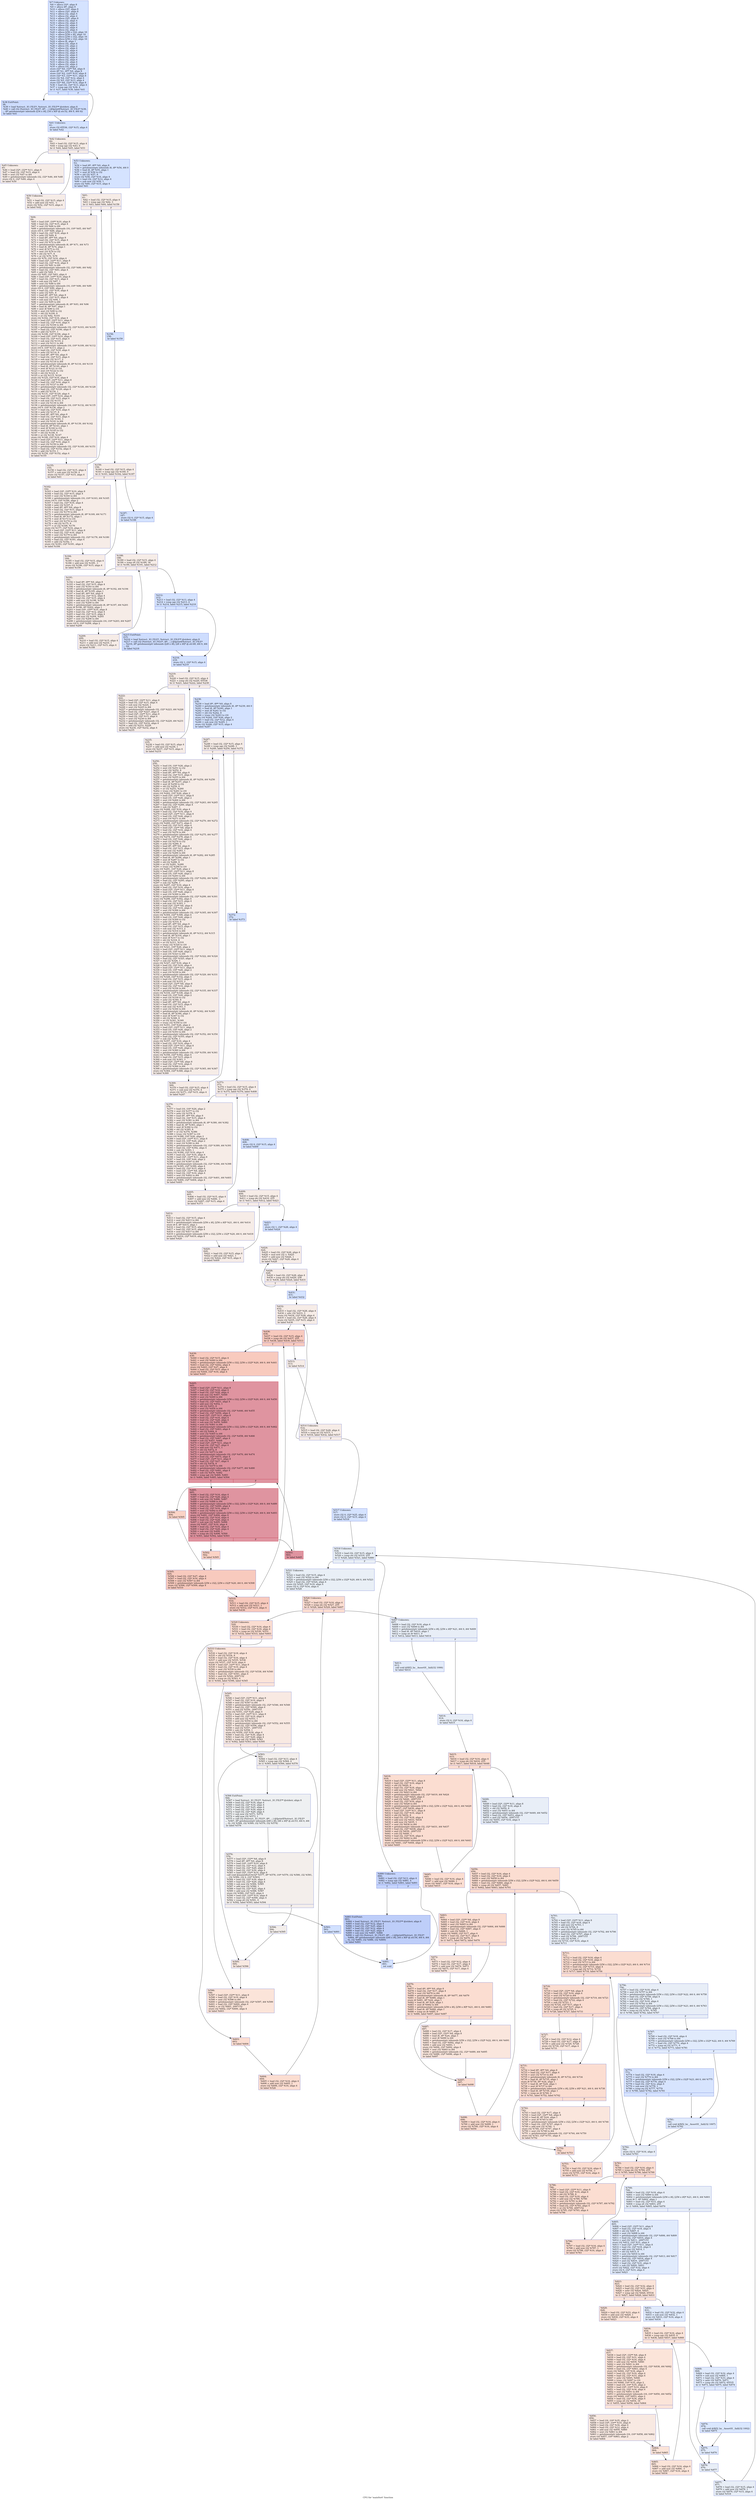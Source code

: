 digraph "CFG for 'mainSort' function" {
	label="CFG for 'mainSort' function";

	Node0x55721ce5aa20 [shape=record,color="#3d50c3ff", style=filled, fillcolor="#a1c0ff70",label="{%7 Unknown:\l  %8 = alloca i32*, align 8\l  %9 = alloca i8*, align 8\l  %10 = alloca i16*, align 8\l  %11 = alloca i32*, align 8\l  %12 = alloca i32, align 4\l  %13 = alloca i32, align 4\l  %14 = alloca i32*, align 8\l  %15 = alloca i32, align 4\l  %16 = alloca i32, align 4\l  %17 = alloca i32, align 4\l  %18 = alloca i32, align 4\l  %19 = alloca i32, align 4\l  %20 = alloca [256 x i32], align 16\l  %21 = alloca [256 x i8], align 16\l  %22 = alloca [256 x i32], align 16\l  %23 = alloca [256 x i32], align 16\l  %24 = alloca i8, align 1\l  %25 = alloca i32, align 4\l  %26 = alloca i16, align 2\l  %27 = alloca i32, align 4\l  %28 = alloca i32, align 4\l  %29 = alloca i32, align 4\l  %30 = alloca i32, align 4\l  %31 = alloca i32, align 4\l  %32 = alloca i32, align 4\l  %33 = alloca i32, align 4\l  %34 = alloca i32, align 4\l  %35 = alloca i16, align 2\l  store i32* %0, i32** %8, align 8\l  store i8* %1, i8** %9, align 8\l  store i16* %2, i16** %10, align 8\l  store i32* %3, i32** %11, align 8\l  store i32 %4, i32* %12, align 4\l  store i32 %5, i32* %13, align 4\l  store i32* %6, i32** %14, align 8\l  %36 = load i32, i32* %13, align 4\l  %37 = icmp sge i32 %36, 4\l  br i1 %37, label %38, label %41\l|{<s0>T|<s1>F}}"];
	Node0x55721ce5aa20:s0 -> Node0x55721ce5a860;
	Node0x55721ce5aa20:s1 -> Node0x55721ce5b7d0;
	Node0x55721ce5a860 [shape=record,color="#3d50c3ff", style=filled, fillcolor="#8fb1fe70",label="{%38 ExitPoint:\l38:                                               \l  %39 = load %struct._IO_FILE*, %struct._IO_FILE** @stderr, align 8\l  %40 = call i32 (%struct._IO_FILE*, i8*, ...) @fprintf(%struct._IO_FILE* %39,\l... i8* getelementptr inbounds ([34 x i8], [34 x i8]* @.str.52, i64 0, i64 0))\l  br label %41\l}"];
	Node0x55721ce5a860 -> Node0x55721ce5b7d0;
	Node0x55721ce5b7d0 [shape=record,color="#3d50c3ff", style=filled, fillcolor="#a1c0ff70",label="{%41 Unknown:\l41:                                               \l  store i32 65536, i32* %15, align 4\l  br label %42\l}"];
	Node0x55721ce5b7d0 -> Node0x55721ce65e40;
	Node0x55721ce65e40 [shape=record,color="#3d50c3ff", style=filled, fillcolor="#ead5c970",label="{%42 Unknown:\l42:                                               \l  %43 = load i32, i32* %15, align 4\l  %44 = icmp sge i32 %43, 0\l  br i1 %44, label %45, label %53\l|{<s0>T|<s1>F}}"];
	Node0x55721ce65e40:s0 -> Node0x55721ce66000;
	Node0x55721ce65e40:s1 -> Node0x55721ce66050;
	Node0x55721ce66000 [shape=record,color="#3d50c3ff", style=filled, fillcolor="#ead5c970",label="{%45 Unknown:\l45:                                               \l  %46 = load i32*, i32** %11, align 8\l  %47 = load i32, i32* %15, align 4\l  %48 = sext i32 %47 to i64\l  %49 = getelementptr inbounds i32, i32* %46, i64 %48\l  store i32 0, i32* %49, align 4\l  br label %50\l}"];
	Node0x55721ce66000 -> Node0x55721ce663d0;
	Node0x55721ce663d0 [shape=record,color="#3d50c3ff", style=filled, fillcolor="#ead5c970",label="{%50 Unknown:\l50:                                               \l  %51 = load i32, i32* %15, align 4\l  %52 = add nsw i32 %51, -1\l  store i32 %52, i32* %15, align 4\l  br label %42\l}"];
	Node0x55721ce663d0 -> Node0x55721ce65e40;
	Node0x55721ce66050 [shape=record,color="#3d50c3ff", style=filled, fillcolor="#a1c0ff70",label="{%53 Unknown:\l53:                                               \l  %54 = load i8*, i8** %9, align 8\l  %55 = getelementptr inbounds i8, i8* %54, i64 0\l  %56 = load i8, i8* %55, align 1\l  %57 = zext i8 %56 to i32\l  %58 = shl i32 %57, 8\l  store i32 %58, i32* %16, align 4\l  %59 = load i32, i32* %12, align 4\l  %60 = sub nsw i32 %59, 1\l  store i32 %60, i32* %15, align 4\l  br label %61\l}"];
	Node0x55721ce66050 -> Node0x55721ce66b30;
	Node0x55721ce66b30 [shape=record,color="#3d50c3ff", style=filled, fillcolor="#ead5c970",label="{%61:\l61:                                               \l  %62 = load i32, i32* %15, align 4\l  %63 = icmp sge i32 %62, 3\l  br i1 %63, label %64, label %158\l|{<s0>T|<s1>F}}"];
	Node0x55721ce66b30:s0 -> Node0x55721ce66cf0;
	Node0x55721ce66b30:s1 -> Node0x55721ce66d40;
	Node0x55721ce66cf0 [shape=record,color="#3d50c3ff", style=filled, fillcolor="#ead5c970",label="{%64:\l64:                                               \l  %65 = load i16*, i16** %10, align 8\l  %66 = load i32, i32* %15, align 4\l  %67 = sext i32 %66 to i64\l  %68 = getelementptr inbounds i16, i16* %65, i64 %67\l  store i16 0, i16* %68, align 2\l  %69 = load i32, i32* %16, align 4\l  %70 = ashr i32 %69, 8\l  %71 = load i8*, i8** %9, align 8\l  %72 = load i32, i32* %15, align 4\l  %73 = sext i32 %72 to i64\l  %74 = getelementptr inbounds i8, i8* %71, i64 %73\l  %75 = load i8, i8* %74, align 1\l  %76 = zext i8 %75 to i16\l  %77 = zext i16 %76 to i32\l  %78 = shl i32 %77, 8\l  %79 = or i32 %70, %78\l  store i32 %79, i32* %16, align 4\l  %80 = load i32*, i32** %11, align 8\l  %81 = load i32, i32* %16, align 4\l  %82 = sext i32 %81 to i64\l  %83 = getelementptr inbounds i32, i32* %80, i64 %82\l  %84 = load i32, i32* %83, align 4\l  %85 = add i32 %84, 1\l  store i32 %85, i32* %83, align 4\l  %86 = load i16*, i16** %10, align 8\l  %87 = load i32, i32* %15, align 4\l  %88 = sub nsw i32 %87, 1\l  %89 = sext i32 %88 to i64\l  %90 = getelementptr inbounds i16, i16* %86, i64 %89\l  store i16 0, i16* %90, align 2\l  %91 = load i32, i32* %16, align 4\l  %92 = ashr i32 %91, 8\l  %93 = load i8*, i8** %9, align 8\l  %94 = load i32, i32* %15, align 4\l  %95 = sub nsw i32 %94, 1\l  %96 = sext i32 %95 to i64\l  %97 = getelementptr inbounds i8, i8* %93, i64 %96\l  %98 = load i8, i8* %97, align 1\l  %99 = zext i8 %98 to i16\l  %100 = zext i16 %99 to i32\l  %101 = shl i32 %100, 8\l  %102 = or i32 %92, %101\l  store i32 %102, i32* %16, align 4\l  %103 = load i32*, i32** %11, align 8\l  %104 = load i32, i32* %16, align 4\l  %105 = sext i32 %104 to i64\l  %106 = getelementptr inbounds i32, i32* %103, i64 %105\l  %107 = load i32, i32* %106, align 4\l  %108 = add i32 %107, 1\l  store i32 %108, i32* %106, align 4\l  %109 = load i16*, i16** %10, align 8\l  %110 = load i32, i32* %15, align 4\l  %111 = sub nsw i32 %110, 2\l  %112 = sext i32 %111 to i64\l  %113 = getelementptr inbounds i16, i16* %109, i64 %112\l  store i16 0, i16* %113, align 2\l  %114 = load i32, i32* %16, align 4\l  %115 = ashr i32 %114, 8\l  %116 = load i8*, i8** %9, align 8\l  %117 = load i32, i32* %15, align 4\l  %118 = sub nsw i32 %117, 2\l  %119 = sext i32 %118 to i64\l  %120 = getelementptr inbounds i8, i8* %116, i64 %119\l  %121 = load i8, i8* %120, align 1\l  %122 = zext i8 %121 to i16\l  %123 = zext i16 %122 to i32\l  %124 = shl i32 %123, 8\l  %125 = or i32 %115, %124\l  store i32 %125, i32* %16, align 4\l  %126 = load i32*, i32** %11, align 8\l  %127 = load i32, i32* %16, align 4\l  %128 = sext i32 %127 to i64\l  %129 = getelementptr inbounds i32, i32* %126, i64 %128\l  %130 = load i32, i32* %129, align 4\l  %131 = add i32 %130, 1\l  store i32 %131, i32* %129, align 4\l  %132 = load i16*, i16** %10, align 8\l  %133 = load i32, i32* %15, align 4\l  %134 = sub nsw i32 %133, 3\l  %135 = sext i32 %134 to i64\l  %136 = getelementptr inbounds i16, i16* %132, i64 %135\l  store i16 0, i16* %136, align 2\l  %137 = load i32, i32* %16, align 4\l  %138 = ashr i32 %137, 8\l  %139 = load i8*, i8** %9, align 8\l  %140 = load i32, i32* %15, align 4\l  %141 = sub nsw i32 %140, 3\l  %142 = sext i32 %141 to i64\l  %143 = getelementptr inbounds i8, i8* %139, i64 %142\l  %144 = load i8, i8* %143, align 1\l  %145 = zext i8 %144 to i16\l  %146 = zext i16 %145 to i32\l  %147 = shl i32 %146, 8\l  %148 = or i32 %138, %147\l  store i32 %148, i32* %16, align 4\l  %149 = load i32*, i32** %11, align 8\l  %150 = load i32, i32* %16, align 4\l  %151 = sext i32 %150 to i64\l  %152 = getelementptr inbounds i32, i32* %149, i64 %151\l  %153 = load i32, i32* %152, align 4\l  %154 = add i32 %153, 1\l  store i32 %154, i32* %152, align 4\l  br label %155\l}"];
	Node0x55721ce66cf0 -> Node0x55721ce6a970;
	Node0x55721ce6a970 [shape=record,color="#3d50c3ff", style=filled, fillcolor="#ead5c970",label="{%155:\l155:                                              \l  %156 = load i32, i32* %15, align 4\l  %157 = sub nsw i32 %156, 4\l  store i32 %157, i32* %15, align 4\l  br label %61\l}"];
	Node0x55721ce6a970 -> Node0x55721ce66b30;
	Node0x55721ce66d40 [shape=record,color="#3d50c3ff", style=filled, fillcolor="#a1c0ff70",label="{%158:\l158:                                              \l  br label %159\l}"];
	Node0x55721ce66d40 -> Node0x55721ce6ac30;
	Node0x55721ce6ac30 [shape=record,color="#3d50c3ff", style=filled, fillcolor="#ead5c970",label="{%159:\l159:                                              \l  %160 = load i32, i32* %15, align 4\l  %161 = icmp sge i32 %160, 0\l  br i1 %161, label %162, label %187\l|{<s0>T|<s1>F}}"];
	Node0x55721ce6ac30:s0 -> Node0x55721ce6adf0;
	Node0x55721ce6ac30:s1 -> Node0x55721ce6ae40;
	Node0x55721ce6adf0 [shape=record,color="#3d50c3ff", style=filled, fillcolor="#ead5c970",label="{%162:\l162:                                              \l  %163 = load i16*, i16** %10, align 8\l  %164 = load i32, i32* %15, align 4\l  %165 = sext i32 %164 to i64\l  %166 = getelementptr inbounds i16, i16* %163, i64 %165\l  store i16 0, i16* %166, align 2\l  %167 = load i32, i32* %16, align 4\l  %168 = ashr i32 %167, 8\l  %169 = load i8*, i8** %9, align 8\l  %170 = load i32, i32* %15, align 4\l  %171 = sext i32 %170 to i64\l  %172 = getelementptr inbounds i8, i8* %169, i64 %171\l  %173 = load i8, i8* %172, align 1\l  %174 = zext i8 %173 to i16\l  %175 = zext i16 %174 to i32\l  %176 = shl i32 %175, 8\l  %177 = or i32 %168, %176\l  store i32 %177, i32* %16, align 4\l  %178 = load i32*, i32** %11, align 8\l  %179 = load i32, i32* %16, align 4\l  %180 = sext i32 %179 to i64\l  %181 = getelementptr inbounds i32, i32* %178, i64 %180\l  %182 = load i32, i32* %181, align 4\l  %183 = add i32 %182, 1\l  store i32 %183, i32* %181, align 4\l  br label %184\l}"];
	Node0x55721ce6adf0 -> Node0x55721ce6bb30;
	Node0x55721ce6bb30 [shape=record,color="#3d50c3ff", style=filled, fillcolor="#ead5c970",label="{%184:\l184:                                              \l  %185 = load i32, i32* %15, align 4\l  %186 = add nsw i32 %185, -1\l  store i32 %186, i32* %15, align 4\l  br label %159\l}"];
	Node0x55721ce6bb30 -> Node0x55721ce6ac30;
	Node0x55721ce6ae40 [shape=record,color="#3d50c3ff", style=filled, fillcolor="#a1c0ff70",label="{%187:\l187:                                              \l  store i32 0, i32* %15, align 4\l  br label %188\l}"];
	Node0x55721ce6ae40 -> Node0x55721ce6be80;
	Node0x55721ce6be80 [shape=record,color="#3d50c3ff", style=filled, fillcolor="#ead5c970",label="{%188:\l188:                                              \l  %189 = load i32, i32* %15, align 4\l  %190 = icmp slt i32 %189, 34\l  br i1 %190, label %191, label %212\l|{<s0>T|<s1>F}}"];
	Node0x55721ce6be80:s0 -> Node0x55721ce6c040;
	Node0x55721ce6be80:s1 -> Node0x55721ce6c090;
	Node0x55721ce6c040 [shape=record,color="#3d50c3ff", style=filled, fillcolor="#ead5c970",label="{%191:\l191:                                              \l  %192 = load i8*, i8** %9, align 8\l  %193 = load i32, i32* %15, align 4\l  %194 = sext i32 %193 to i64\l  %195 = getelementptr inbounds i8, i8* %192, i64 %194\l  %196 = load i8, i8* %195, align 1\l  %197 = load i8*, i8** %9, align 8\l  %198 = load i32, i32* %12, align 4\l  %199 = load i32, i32* %15, align 4\l  %200 = add nsw i32 %198, %199\l  %201 = sext i32 %200 to i64\l  %202 = getelementptr inbounds i8, i8* %197, i64 %201\l  store i8 %196, i8* %202, align 1\l  %203 = load i16*, i16** %10, align 8\l  %204 = load i32, i32* %12, align 4\l  %205 = load i32, i32* %15, align 4\l  %206 = add nsw i32 %204, %205\l  %207 = sext i32 %206 to i64\l  %208 = getelementptr inbounds i16, i16* %203, i64 %207\l  store i16 0, i16* %208, align 2\l  br label %209\l}"];
	Node0x55721ce6c040 -> Node0x55721ce6caf0;
	Node0x55721ce6caf0 [shape=record,color="#3d50c3ff", style=filled, fillcolor="#ead5c970",label="{%209:\l209:                                              \l  %210 = load i32, i32* %15, align 4\l  %211 = add nsw i32 %210, 1\l  store i32 %211, i32* %15, align 4\l  br label %188\l}"];
	Node0x55721ce6caf0 -> Node0x55721ce6be80;
	Node0x55721ce6c090 [shape=record,color="#3d50c3ff", style=filled, fillcolor="#a1c0ff70",label="{%212:\l212:                                              \l  %213 = load i32, i32* %13, align 4\l  %214 = icmp sge i32 %213, 4\l  br i1 %214, label %215, label %218\l|{<s0>T|<s1>F}}"];
	Node0x55721ce6c090:s0 -> Node0x55721ce6ceb0;
	Node0x55721ce6c090:s1 -> Node0x55721ce6cf00;
	Node0x55721ce6ceb0 [shape=record,color="#3d50c3ff", style=filled, fillcolor="#8fb1fe70",label="{%215 ExitPoint:\l215:                                              \l  %216 = load %struct._IO_FILE*, %struct._IO_FILE** @stderr, align 8\l  %217 = call i32 (%struct._IO_FILE*, i8*, ...) @fprintf(%struct._IO_FILE*\l... %216, i8* getelementptr inbounds ([28 x i8], [28 x i8]* @.str.48, i64 0, i64\l... 0))\l  br label %218\l}"];
	Node0x55721ce6ceb0 -> Node0x55721ce6cf00;
	Node0x55721ce6cf00 [shape=record,color="#3d50c3ff", style=filled, fillcolor="#a1c0ff70",label="{%218:\l218:                                              \l  store i32 1, i32* %15, align 4\l  br label %219\l}"];
	Node0x55721ce6cf00 -> Node0x55721ce6d280;
	Node0x55721ce6d280 [shape=record,color="#3d50c3ff", style=filled, fillcolor="#ead5c970",label="{%219:\l219:                                              \l  %220 = load i32, i32* %15, align 4\l  %221 = icmp sle i32 %220, 65536\l  br i1 %221, label %222, label %238\l|{<s0>T|<s1>F}}"];
	Node0x55721ce6d280:s0 -> Node0x55721ce6d440;
	Node0x55721ce6d280:s1 -> Node0x55721ce6d490;
	Node0x55721ce6d440 [shape=record,color="#3d50c3ff", style=filled, fillcolor="#ead5c970",label="{%222:\l222:                                              \l  %223 = load i32*, i32** %11, align 8\l  %224 = load i32, i32* %15, align 4\l  %225 = sub nsw i32 %224, 1\l  %226 = sext i32 %225 to i64\l  %227 = getelementptr inbounds i32, i32* %223, i64 %226\l  %228 = load i32, i32* %227, align 4\l  %229 = load i32*, i32** %11, align 8\l  %230 = load i32, i32* %15, align 4\l  %231 = sext i32 %230 to i64\l  %232 = getelementptr inbounds i32, i32* %229, i64 %231\l  %233 = load i32, i32* %232, align 4\l  %234 = add i32 %233, %228\l  store i32 %234, i32* %232, align 4\l  br label %235\l}"];
	Node0x55721ce6d440 -> Node0x55721ce6dc00;
	Node0x55721ce6dc00 [shape=record,color="#3d50c3ff", style=filled, fillcolor="#ead5c970",label="{%235:\l235:                                              \l  %236 = load i32, i32* %15, align 4\l  %237 = add nsw i32 %236, 1\l  store i32 %237, i32* %15, align 4\l  br label %219\l}"];
	Node0x55721ce6dc00 -> Node0x55721ce6d280;
	Node0x55721ce6d490 [shape=record,color="#3d50c3ff", style=filled, fillcolor="#a1c0ff70",label="{%238:\l238:                                              \l  %239 = load i8*, i8** %9, align 8\l  %240 = getelementptr inbounds i8, i8* %239, i64 0\l  %241 = load i8, i8* %240, align 1\l  %242 = zext i8 %241 to i32\l  %243 = shl i32 %242, 8\l  %244 = trunc i32 %243 to i16\l  store i16 %244, i16* %26, align 2\l  %245 = load i32, i32* %12, align 4\l  %246 = sub nsw i32 %245, 1\l  store i32 %246, i32* %15, align 4\l  br label %247\l}"];
	Node0x55721ce6d490 -> Node0x55721ce6e3d0;
	Node0x55721ce6e3d0 [shape=record,color="#3d50c3ff", style=filled, fillcolor="#ead5c970",label="{%247:\l247:                                              \l  %248 = load i32, i32* %15, align 4\l  %249 = icmp sge i32 %248, 3\l  br i1 %249, label %250, label %372\l|{<s0>T|<s1>F}}"];
	Node0x55721ce6e3d0:s0 -> Node0x55721ce6e590;
	Node0x55721ce6e3d0:s1 -> Node0x55721ce6e5e0;
	Node0x55721ce6e590 [shape=record,color="#3d50c3ff", style=filled, fillcolor="#ead5c970",label="{%250:\l250:                                              \l  %251 = load i16, i16* %26, align 2\l  %252 = zext i16 %251 to i32\l  %253 = ashr i32 %252, 8\l  %254 = load i8*, i8** %9, align 8\l  %255 = load i32, i32* %15, align 4\l  %256 = sext i32 %255 to i64\l  %257 = getelementptr inbounds i8, i8* %254, i64 %256\l  %258 = load i8, i8* %257, align 1\l  %259 = zext i8 %258 to i32\l  %260 = shl i32 %259, 8\l  %261 = or i32 %253, %260\l  %262 = trunc i32 %261 to i16\l  store i16 %262, i16* %26, align 2\l  %263 = load i32*, i32** %11, align 8\l  %264 = load i16, i16* %26, align 2\l  %265 = zext i16 %264 to i64\l  %266 = getelementptr inbounds i32, i32* %263, i64 %265\l  %267 = load i32, i32* %266, align 4\l  %268 = sub i32 %267, 1\l  store i32 %268, i32* %16, align 4\l  %269 = load i32, i32* %16, align 4\l  %270 = load i32*, i32** %11, align 8\l  %271 = load i16, i16* %26, align 2\l  %272 = zext i16 %271 to i64\l  %273 = getelementptr inbounds i32, i32* %270, i64 %272\l  store i32 %269, i32* %273, align 4\l  %274 = load i32, i32* %15, align 4\l  %275 = load i32*, i32** %8, align 8\l  %276 = load i32, i32* %16, align 4\l  %277 = sext i32 %276 to i64\l  %278 = getelementptr inbounds i32, i32* %275, i64 %277\l  store i32 %274, i32* %278, align 4\l  %279 = load i16, i16* %26, align 2\l  %280 = zext i16 %279 to i32\l  %281 = ashr i32 %280, 8\l  %282 = load i8*, i8** %9, align 8\l  %283 = load i32, i32* %15, align 4\l  %284 = sub nsw i32 %283, 1\l  %285 = sext i32 %284 to i64\l  %286 = getelementptr inbounds i8, i8* %282, i64 %285\l  %287 = load i8, i8* %286, align 1\l  %288 = zext i8 %287 to i32\l  %289 = shl i32 %288, 8\l  %290 = or i32 %281, %289\l  %291 = trunc i32 %290 to i16\l  store i16 %291, i16* %26, align 2\l  %292 = load i32*, i32** %11, align 8\l  %293 = load i16, i16* %26, align 2\l  %294 = zext i16 %293 to i64\l  %295 = getelementptr inbounds i32, i32* %292, i64 %294\l  %296 = load i32, i32* %295, align 4\l  %297 = sub i32 %296, 1\l  store i32 %297, i32* %16, align 4\l  %298 = load i32, i32* %16, align 4\l  %299 = load i32*, i32** %11, align 8\l  %300 = load i16, i16* %26, align 2\l  %301 = zext i16 %300 to i64\l  %302 = getelementptr inbounds i32, i32* %299, i64 %301\l  store i32 %298, i32* %302, align 4\l  %303 = load i32, i32* %15, align 4\l  %304 = sub nsw i32 %303, 1\l  %305 = load i32*, i32** %8, align 8\l  %306 = load i32, i32* %16, align 4\l  %307 = sext i32 %306 to i64\l  %308 = getelementptr inbounds i32, i32* %305, i64 %307\l  store i32 %304, i32* %308, align 4\l  %309 = load i16, i16* %26, align 2\l  %310 = zext i16 %309 to i32\l  %311 = ashr i32 %310, 8\l  %312 = load i8*, i8** %9, align 8\l  %313 = load i32, i32* %15, align 4\l  %314 = sub nsw i32 %313, 2\l  %315 = sext i32 %314 to i64\l  %316 = getelementptr inbounds i8, i8* %312, i64 %315\l  %317 = load i8, i8* %316, align 1\l  %318 = zext i8 %317 to i32\l  %319 = shl i32 %318, 8\l  %320 = or i32 %311, %319\l  %321 = trunc i32 %320 to i16\l  store i16 %321, i16* %26, align 2\l  %322 = load i32*, i32** %11, align 8\l  %323 = load i16, i16* %26, align 2\l  %324 = zext i16 %323 to i64\l  %325 = getelementptr inbounds i32, i32* %322, i64 %324\l  %326 = load i32, i32* %325, align 4\l  %327 = sub i32 %326, 1\l  store i32 %327, i32* %16, align 4\l  %328 = load i32, i32* %16, align 4\l  %329 = load i32*, i32** %11, align 8\l  %330 = load i16, i16* %26, align 2\l  %331 = zext i16 %330 to i64\l  %332 = getelementptr inbounds i32, i32* %329, i64 %331\l  store i32 %328, i32* %332, align 4\l  %333 = load i32, i32* %15, align 4\l  %334 = sub nsw i32 %333, 2\l  %335 = load i32*, i32** %8, align 8\l  %336 = load i32, i32* %16, align 4\l  %337 = sext i32 %336 to i64\l  %338 = getelementptr inbounds i32, i32* %335, i64 %337\l  store i32 %334, i32* %338, align 4\l  %339 = load i16, i16* %26, align 2\l  %340 = zext i16 %339 to i32\l  %341 = ashr i32 %340, 8\l  %342 = load i8*, i8** %9, align 8\l  %343 = load i32, i32* %15, align 4\l  %344 = sub nsw i32 %343, 3\l  %345 = sext i32 %344 to i64\l  %346 = getelementptr inbounds i8, i8* %342, i64 %345\l  %347 = load i8, i8* %346, align 1\l  %348 = zext i8 %347 to i32\l  %349 = shl i32 %348, 8\l  %350 = or i32 %341, %349\l  %351 = trunc i32 %350 to i16\l  store i16 %351, i16* %26, align 2\l  %352 = load i32*, i32** %11, align 8\l  %353 = load i16, i16* %26, align 2\l  %354 = zext i16 %353 to i64\l  %355 = getelementptr inbounds i32, i32* %352, i64 %354\l  %356 = load i32, i32* %355, align 4\l  %357 = sub i32 %356, 1\l  store i32 %357, i32* %16, align 4\l  %358 = load i32, i32* %16, align 4\l  %359 = load i32*, i32** %11, align 8\l  %360 = load i16, i16* %26, align 2\l  %361 = zext i16 %360 to i64\l  %362 = getelementptr inbounds i32, i32* %359, i64 %361\l  store i32 %358, i32* %362, align 4\l  %363 = load i32, i32* %15, align 4\l  %364 = sub nsw i32 %363, 3\l  %365 = load i32*, i32** %8, align 8\l  %366 = load i32, i32* %16, align 4\l  %367 = sext i32 %366 to i64\l  %368 = getelementptr inbounds i32, i32* %365, i64 %367\l  store i32 %364, i32* %368, align 4\l  br label %369\l}"];
	Node0x55721ce6e590 -> Node0x55721ce73150;
	Node0x55721ce73150 [shape=record,color="#3d50c3ff", style=filled, fillcolor="#ead5c970",label="{%369:\l369:                                              \l  %370 = load i32, i32* %15, align 4\l  %371 = sub nsw i32 %370, 4\l  store i32 %371, i32* %15, align 4\l  br label %247\l}"];
	Node0x55721ce73150 -> Node0x55721ce6e3d0;
	Node0x55721ce6e5e0 [shape=record,color="#3d50c3ff", style=filled, fillcolor="#a1c0ff70",label="{%372:\l372:                                              \l  br label %373\l}"];
	Node0x55721ce6e5e0 -> Node0x55721ce73410;
	Node0x55721ce73410 [shape=record,color="#3d50c3ff", style=filled, fillcolor="#ead5c970",label="{%373:\l373:                                              \l  %374 = load i32, i32* %15, align 4\l  %375 = icmp sge i32 %374, 0\l  br i1 %375, label %376, label %408\l|{<s0>T|<s1>F}}"];
	Node0x55721ce73410:s0 -> Node0x55721ce735d0;
	Node0x55721ce73410:s1 -> Node0x55721ce73620;
	Node0x55721ce735d0 [shape=record,color="#3d50c3ff", style=filled, fillcolor="#ead5c970",label="{%376:\l376:                                              \l  %377 = load i16, i16* %26, align 2\l  %378 = zext i16 %377 to i32\l  %379 = ashr i32 %378, 8\l  %380 = load i8*, i8** %9, align 8\l  %381 = load i32, i32* %15, align 4\l  %382 = sext i32 %381 to i64\l  %383 = getelementptr inbounds i8, i8* %380, i64 %382\l  %384 = load i8, i8* %383, align 1\l  %385 = zext i8 %384 to i32\l  %386 = shl i32 %385, 8\l  %387 = or i32 %379, %386\l  %388 = trunc i32 %387 to i16\l  store i16 %388, i16* %26, align 2\l  %389 = load i32*, i32** %11, align 8\l  %390 = load i16, i16* %26, align 2\l  %391 = zext i16 %390 to i64\l  %392 = getelementptr inbounds i32, i32* %389, i64 %391\l  %393 = load i32, i32* %392, align 4\l  %394 = sub i32 %393, 1\l  store i32 %394, i32* %16, align 4\l  %395 = load i32, i32* %16, align 4\l  %396 = load i32*, i32** %11, align 8\l  %397 = load i16, i16* %26, align 2\l  %398 = zext i16 %397 to i64\l  %399 = getelementptr inbounds i32, i32* %396, i64 %398\l  store i32 %395, i32* %399, align 4\l  %400 = load i32, i32* %15, align 4\l  %401 = load i32*, i32** %8, align 8\l  %402 = load i32, i32* %16, align 4\l  %403 = sext i32 %402 to i64\l  %404 = getelementptr inbounds i32, i32* %401, i64 %403\l  store i32 %400, i32* %404, align 4\l  br label %405\l}"];
	Node0x55721ce735d0 -> Node0x55721ce746e0;
	Node0x55721ce746e0 [shape=record,color="#3d50c3ff", style=filled, fillcolor="#ead5c970",label="{%405:\l405:                                              \l  %406 = load i32, i32* %15, align 4\l  %407 = add nsw i32 %406, -1\l  store i32 %407, i32* %15, align 4\l  br label %373\l}"];
	Node0x55721ce746e0 -> Node0x55721ce73410;
	Node0x55721ce73620 [shape=record,color="#3d50c3ff", style=filled, fillcolor="#a1c0ff70",label="{%408:\l408:                                              \l  store i32 0, i32* %15, align 4\l  br label %409\l}"];
	Node0x55721ce73620 -> Node0x55721ce74a30;
	Node0x55721ce74a30 [shape=record,color="#3d50c3ff", style=filled, fillcolor="#ead5c970",label="{%409:\l409:                                              \l  %410 = load i32, i32* %15, align 4\l  %411 = icmp sle i32 %410, 255\l  br i1 %411, label %412, label %423\l|{<s0>T|<s1>F}}"];
	Node0x55721ce74a30:s0 -> Node0x55721ce74c20;
	Node0x55721ce74a30:s1 -> Node0x55721ce74c70;
	Node0x55721ce74c20 [shape=record,color="#3d50c3ff", style=filled, fillcolor="#ead5c970",label="{%412:\l412:                                              \l  %413 = load i32, i32* %15, align 4\l  %414 = sext i32 %413 to i64\l  %415 = getelementptr inbounds [256 x i8], [256 x i8]* %21, i64 0, i64 %414\l  store i8 0, i8* %415, align 1\l  %416 = load i32, i32* %15, align 4\l  %417 = load i32, i32* %15, align 4\l  %418 = sext i32 %417 to i64\l  %419 = getelementptr inbounds [256 x i32], [256 x i32]* %20, i64 0, i64 %418\l  store i32 %416, i32* %419, align 4\l  br label %420\l}"];
	Node0x55721ce74c20 -> Node0x55721ce75240;
	Node0x55721ce75240 [shape=record,color="#3d50c3ff", style=filled, fillcolor="#ead5c970",label="{%420:\l420:                                              \l  %421 = load i32, i32* %15, align 4\l  %422 = add nsw i32 %421, 1\l  store i32 %422, i32* %15, align 4\l  br label %409\l}"];
	Node0x55721ce75240 -> Node0x55721ce74a30;
	Node0x55721ce74c70 [shape=record,color="#3d50c3ff", style=filled, fillcolor="#a1c0ff70",label="{%423:\l423:                                              \l  store i32 1, i32* %28, align 4\l  br label %424\l}"];
	Node0x55721ce74c70 -> Node0x55721ce75590;
	Node0x55721ce75590 [shape=record,color="#3d50c3ff", style=filled, fillcolor="#ead5c970",label="{%424:\l424:                                              \l  %425 = load i32, i32* %28, align 4\l  %426 = mul nsw i32 3, %425\l  %427 = add nsw i32 %426, 1\l  store i32 %427, i32* %28, align 4\l  br label %428\l}"];
	Node0x55721ce75590 -> Node0x55721ce75870;
	Node0x55721ce75870 [shape=record,color="#3d50c3ff", style=filled, fillcolor="#ead5c970",label="{%428:\l428:                                              \l  %429 = load i32, i32* %28, align 4\l  %430 = icmp sle i32 %429, 256\l  br i1 %430, label %424, label %431\l|{<s0>T|<s1>F}}"];
	Node0x55721ce75870:s0 -> Node0x55721ce75590;
	Node0x55721ce75870:s1 -> Node0x55721ce75a30;
	Node0x55721ce75a30 [shape=record,color="#3d50c3ff", style=filled, fillcolor="#a1c0ff70",label="{%431:\l431:                                              \l  br label %432\l}"];
	Node0x55721ce75a30 -> Node0x55721ce75b30;
	Node0x55721ce75b30 [shape=record,color="#3d50c3ff", style=filled, fillcolor="#ead5c970",label="{%432:\l432:                                              \l  %433 = load i32, i32* %28, align 4\l  %434 = sdiv i32 %433, 3\l  store i32 %434, i32* %28, align 4\l  %435 = load i32, i32* %28, align 4\l  store i32 %435, i32* %15, align 4\l  br label %436\l}"];
	Node0x55721ce75b30 -> Node0x55721ce75e80;
	Node0x55721ce75e80 [shape=record,color="#3d50c3ff", style=filled, fillcolor="#ef886b70",label="{%436:\l436:                                              \l  %437 = load i32, i32* %15, align 4\l  %438 = icmp sle i32 %437, 255\l  br i1 %438, label %439, label %513\l|{<s0>T|<s1>F}}"];
	Node0x55721ce75e80:s0 -> Node0x55721ce76040;
	Node0x55721ce75e80:s1 -> Node0x55721ce76090;
	Node0x55721ce76040 [shape=record,color="#3d50c3ff", style=filled, fillcolor="#ef886b70",label="{%439:\l439:                                              \l  %440 = load i32, i32* %15, align 4\l  %441 = sext i32 %440 to i64\l  %442 = getelementptr inbounds [256 x i32], [256 x i32]* %20, i64 0, i64 %441\l  %443 = load i32, i32* %442, align 4\l  store i32 %443, i32* %27, align 4\l  %444 = load i32, i32* %15, align 4\l  store i32 %444, i32* %16, align 4\l  br label %445\l}"];
	Node0x55721ce76040 -> Node0x55721ce76530;
	Node0x55721ce76530 [shape=record,color="#b70d28ff", style=filled, fillcolor="#b70d2870",label="{%445:\l445:                                              \l  %446 = load i32*, i32** %11, align 8\l  %447 = load i32, i32* %16, align 4\l  %448 = load i32, i32* %28, align 4\l  %449 = sub nsw i32 %447, %448\l  %450 = sext i32 %449 to i64\l  %451 = getelementptr inbounds [256 x i32], [256 x i32]* %20, i64 0, i64 %450\l  %452 = load i32, i32* %451, align 4\l  %453 = add nsw i32 %452, 1\l  %454 = shl i32 %453, 8\l  %455 = sext i32 %454 to i64\l  %456 = getelementptr inbounds i32, i32* %446, i64 %455\l  %457 = load i32, i32* %456, align 4\l  %458 = load i32*, i32** %11, align 8\l  %459 = load i32, i32* %16, align 4\l  %460 = load i32, i32* %28, align 4\l  %461 = sub nsw i32 %459, %460\l  %462 = sext i32 %461 to i64\l  %463 = getelementptr inbounds [256 x i32], [256 x i32]* %20, i64 0, i64 %462\l  %464 = load i32, i32* %463, align 4\l  %465 = shl i32 %464, 8\l  %466 = sext i32 %465 to i64\l  %467 = getelementptr inbounds i32, i32* %458, i64 %466\l  %468 = load i32, i32* %467, align 4\l  %469 = sub i32 %457, %468\l  %470 = load i32*, i32** %11, align 8\l  %471 = load i32, i32* %27, align 4\l  %472 = add nsw i32 %471, 1\l  %473 = shl i32 %472, 8\l  %474 = sext i32 %473 to i64\l  %475 = getelementptr inbounds i32, i32* %470, i64 %474\l  %476 = load i32, i32* %475, align 4\l  %477 = load i32*, i32** %11, align 8\l  %478 = load i32, i32* %27, align 4\l  %479 = shl i32 %478, 8\l  %480 = sext i32 %479 to i64\l  %481 = getelementptr inbounds i32, i32* %477, i64 %480\l  %482 = load i32, i32* %481, align 4\l  %483 = sub i32 %476, %482\l  %484 = icmp ugt i32 %469, %483\l  br i1 %484, label %485, label %504\l|{<s0>T|<s1>F}}"];
	Node0x55721ce76530:s0 -> Node0x55721ce779c0;
	Node0x55721ce76530:s1 -> Node0x55721ce77a10;
	Node0x55721ce779c0 [shape=record,color="#b70d28ff", style=filled, fillcolor="#b70d2870",label="{%485:\l485:                                              \l  %486 = load i32, i32* %16, align 4\l  %487 = load i32, i32* %28, align 4\l  %488 = sub nsw i32 %486, %487\l  %489 = sext i32 %488 to i64\l  %490 = getelementptr inbounds [256 x i32], [256 x i32]* %20, i64 0, i64 %489\l  %491 = load i32, i32* %490, align 4\l  %492 = load i32, i32* %16, align 4\l  %493 = sext i32 %492 to i64\l  %494 = getelementptr inbounds [256 x i32], [256 x i32]* %20, i64 0, i64 %493\l  store i32 %491, i32* %494, align 4\l  %495 = load i32, i32* %16, align 4\l  %496 = load i32, i32* %28, align 4\l  %497 = sub nsw i32 %495, %496\l  store i32 %497, i32* %16, align 4\l  %498 = load i32, i32* %16, align 4\l  %499 = load i32, i32* %28, align 4\l  %500 = sub nsw i32 %499, 1\l  %501 = icmp sle i32 %498, %500\l  br i1 %501, label %502, label %503\l|{<s0>T|<s1>F}}"];
	Node0x55721ce779c0:s0 -> Node0x55721ce78450;
	Node0x55721ce779c0:s1 -> Node0x55721ce784a0;
	Node0x55721ce78450 [shape=record,color="#3d50c3ff", style=filled, fillcolor="#f59c7d70",label="{%502:\l502:                                              \l  br label %505\l}"];
	Node0x55721ce78450 -> Node0x55721ce785a0;
	Node0x55721ce784a0 [shape=record,color="#b70d28ff", style=filled, fillcolor="#b70d2870",label="{%503:\l503:                                              \l  br label %445\l}"];
	Node0x55721ce784a0 -> Node0x55721ce76530;
	Node0x55721ce77a10 [shape=record,color="#3d50c3ff", style=filled, fillcolor="#f59c7d70",label="{%504:\l504:                                              \l  br label %505\l}"];
	Node0x55721ce77a10 -> Node0x55721ce785a0;
	Node0x55721ce785a0 [shape=record,color="#3d50c3ff", style=filled, fillcolor="#ef886b70",label="{%505:\l505:                                              \l  %506 = load i32, i32* %27, align 4\l  %507 = load i32, i32* %16, align 4\l  %508 = sext i32 %507 to i64\l  %509 = getelementptr inbounds [256 x i32], [256 x i32]* %20, i64 0, i64 %508\l  store i32 %506, i32* %509, align 4\l  br label %510\l}"];
	Node0x55721ce785a0 -> Node0x55721ce789e0;
	Node0x55721ce789e0 [shape=record,color="#3d50c3ff", style=filled, fillcolor="#ef886b70",label="{%510:\l510:                                              \l  %511 = load i32, i32* %15, align 4\l  %512 = add nsw i32 %511, 1\l  store i32 %512, i32* %15, align 4\l  br label %436\l}"];
	Node0x55721ce789e0 -> Node0x55721ce75e80;
	Node0x55721ce76090 [shape=record,color="#3d50c3ff", style=filled, fillcolor="#ead5c970",label="{%513:\l513:                                              \l  br label %514\l}"];
	Node0x55721ce76090 -> Node0x55721ce6eaa0;
	Node0x55721ce6eaa0 [shape=record,color="#3d50c3ff", style=filled, fillcolor="#ead5c970",label="{%514 Unknown:\l514:                                              \l  %515 = load i32, i32* %28, align 4\l  %516 = icmp ne i32 %515, 1\l  br i1 %516, label %432, label %517\l|{<s0>T|<s1>F}}"];
	Node0x55721ce6eaa0:s0 -> Node0x55721ce75b30;
	Node0x55721ce6eaa0:s1 -> Node0x55721ce6ec60;
	Node0x55721ce6ec60 [shape=record,color="#3d50c3ff", style=filled, fillcolor="#a1c0ff70",label="{%517 Unknown:\l517:                                              \l  store i32 0, i32* %25, align 4\l  store i32 0, i32* %15, align 4\l  br label %518\l}"];
	Node0x55721ce6ec60 -> Node0x55721ce6ee80;
	Node0x55721ce6ee80 [shape=record,color="#3d50c3ff", style=filled, fillcolor="#cedaeb70",label="{%518 Unknown:\l518:                                              \l  %519 = load i32, i32* %15, align 4\l  %520 = icmp sle i32 %519, 255\l  br i1 %520, label %521, label %880\l|{<s0>T|<s1>F}}"];
	Node0x55721ce6ee80:s0 -> Node0x55721ce6f040;
	Node0x55721ce6ee80:s1 -> Node0x55721ce6f090;
	Node0x55721ce6f040 [shape=record,color="#3d50c3ff", style=filled, fillcolor="#cedaeb70",label="{%521 Unknown:\l521:                                              \l  %522 = load i32, i32* %15, align 4\l  %523 = sext i32 %522 to i64\l  %524 = getelementptr inbounds [256 x i32], [256 x i32]* %20, i64 0, i64 %523\l  %525 = load i32, i32* %524, align 4\l  store i32 %525, i32* %18, align 4\l  store i32 0, i32* %16, align 4\l  br label %526\l}"];
	Node0x55721ce6f040 -> Node0x55721ce6f4c0;
	Node0x55721ce6f4c0 [shape=record,color="#3d50c3ff", style=filled, fillcolor="#f7b39670",label="{%526 Unknown:\l526:                                              \l  %527 = load i32, i32* %16, align 4\l  %528 = icmp sle i32 %527, 255\l  br i1 %528, label %529, label %607\l|{<s0>T|<s1>F}}"];
	Node0x55721ce6f4c0:s0 -> Node0x55721ce6f680;
	Node0x55721ce6f4c0:s1 -> Node0x55721ce6f6d0;
	Node0x55721ce6f680 [shape=record,color="#3d50c3ff", style=filled, fillcolor="#f7b39670",label="{%529 Unknown:\l529:                                              \l  %530 = load i32, i32* %16, align 4\l  %531 = load i32, i32* %18, align 4\l  %532 = icmp ne i32 %530, %531\l  br i1 %532, label %533, label %603\l|{<s0>T|<s1>F}}"];
	Node0x55721ce6f680:s0 -> Node0x55721ce6f940;
	Node0x55721ce6f680:s1 -> Node0x55721ce7abb0;
	Node0x55721ce6f940 [shape=record,color="#3d50c3ff", style=filled, fillcolor="#f5c1a970",label="{%533 Unknown:\l533:                                              \l  %534 = load i32, i32* %18, align 4\l  %535 = shl i32 %534, 8\l  %536 = load i32, i32* %16, align 4\l  %537 = add nsw i32 %535, %536\l  store i32 %537, i32* %19, align 4\l  %538 = load i32*, i32** %11, align 8\l  %539 = load i32, i32* %19, align 4\l  %540 = sext i32 %539 to i64\l  %541 = getelementptr inbounds i32, i32* %538, i64 %540\l  %542 = load i32, i32* %541, align 4\l  %543 = and i32 %542, 2097152\l  %544 = icmp ne i32 %543, 0\l  br i1 %544, label %596, label %545\l|{<s0>T|<s1>F}}"];
	Node0x55721ce6f940:s0 -> Node0x55721ce7b2f0;
	Node0x55721ce6f940:s1 -> Node0x55721ce7b340;
	Node0x55721ce7b340 [shape=record,color="#3d50c3ff", style=filled, fillcolor="#efcebd70",label="{%545:\l545:                                              \l  %546 = load i32*, i32** %11, align 8\l  %547 = load i32, i32* %19, align 4\l  %548 = sext i32 %547 to i64\l  %549 = getelementptr inbounds i32, i32* %546, i64 %548\l  %550 = load i32, i32* %549, align 4\l  %551 = and i32 %550, -2097153\l  store i32 %551, i32* %29, align 4\l  %552 = load i32*, i32** %11, align 8\l  %553 = load i32, i32* %19, align 4\l  %554 = add nsw i32 %553, 1\l  %555 = sext i32 %554 to i64\l  %556 = getelementptr inbounds i32, i32* %552, i64 %555\l  %557 = load i32, i32* %556, align 4\l  %558 = and i32 %557, -2097153\l  %559 = sub i32 %558, 1\l  store i32 %559, i32* %30, align 4\l  %560 = load i32, i32* %30, align 4\l  %561 = load i32, i32* %29, align 4\l  %562 = icmp sgt i32 %560, %561\l  br i1 %562, label %563, label %595\l|{<s0>T|<s1>F}}"];
	Node0x55721ce7b340:s0 -> Node0x55721ce7be00;
	Node0x55721ce7b340:s1 -> Node0x55721ce7be50;
	Node0x55721ce7be00 [shape=record,color="#3d50c3ff", style=filled, fillcolor="#e5d8d170",label="{%563:\l563:                                              \l  %564 = load i32, i32* %13, align 4\l  %565 = icmp sge i32 %564, 4\l  br i1 %565, label %566, label %576\l|{<s0>T|<s1>F}}"];
	Node0x55721ce7be00:s0 -> Node0x55721ce7c090;
	Node0x55721ce7be00:s1 -> Node0x55721ce7c0e0;
	Node0x55721ce7c090 [shape=record,color="#3d50c3ff", style=filled, fillcolor="#d9dce170",label="{%566 ExitPoint:\l566:                                              \l  %567 = load %struct._IO_FILE*, %struct._IO_FILE** @stderr, align 8\l  %568 = load i32, i32* %18, align 4\l  %569 = load i32, i32* %16, align 4\l  %570 = load i32, i32* %25, align 4\l  %571 = load i32, i32* %30, align 4\l  %572 = load i32, i32* %29, align 4\l  %573 = sub nsw i32 %571, %572\l  %574 = add nsw i32 %573, 1\l  %575 = call i32 (%struct._IO_FILE*, i8*, ...) @fprintf(%struct._IO_FILE*\l... %567, i8* getelementptr inbounds ([48 x i8], [48 x i8]* @.str.53, i64 0, i64\l... 0), i32 %568, i32 %569, i32 %570, i32 %574)\l  br label %576\l}"];
	Node0x55721ce7c090 -> Node0x55721ce7c0e0;
	Node0x55721ce7c0e0 [shape=record,color="#3d50c3ff", style=filled, fillcolor="#e5d8d170",label="{%576:\l576:                                              \l  %577 = load i32*, i32** %8, align 8\l  %578 = load i8*, i8** %9, align 8\l  %579 = load i16*, i16** %10, align 8\l  %580 = load i32, i32* %12, align 4\l  %581 = load i32, i32* %29, align 4\l  %582 = load i32, i32* %30, align 4\l  %583 = load i32*, i32** %14, align 8\l  call void @mainQSort3(i32* %577, i8* %578, i16* %579, i32 %580, i32 %581,\l... i32 %582, i32 2, i32* %583)\l  %584 = load i32, i32* %30, align 4\l  %585 = load i32, i32* %29, align 4\l  %586 = sub nsw i32 %584, %585\l  %587 = add nsw i32 %586, 1\l  %588 = load i32, i32* %25, align 4\l  %589 = add nsw i32 %588, %587\l  store i32 %589, i32* %25, align 4\l  %590 = load i32*, i32** %14, align 8\l  %591 = load i32, i32* %590, align 4\l  %592 = icmp slt i32 %591, 0\l  br i1 %592, label %593, label %594\l|{<s0>T|<s1>F}}"];
	Node0x55721ce7c0e0:s0 -> Node0x55721ce7d340;
	Node0x55721ce7c0e0:s1 -> Node0x55721ce7d390;
	Node0x55721ce7d340 [shape=record,color="#3d50c3ff", style=filled, fillcolor="#9abbff70",label="{%593:\l593:                                              \l  br label %891\l}"];
	Node0x55721ce7d340 -> Node0x55721ce7d490;
	Node0x55721ce7d390 [shape=record,color="#3d50c3ff", style=filled, fillcolor="#e5d8d170",label="{%594:\l594:                                              \l  br label %595\l}"];
	Node0x55721ce7d390 -> Node0x55721ce7be50;
	Node0x55721ce7be50 [shape=record,color="#3d50c3ff", style=filled, fillcolor="#efcebd70",label="{%595:\l595:                                              \l  br label %596\l}"];
	Node0x55721ce7be50 -> Node0x55721ce7b2f0;
	Node0x55721ce7b2f0 [shape=record,color="#3d50c3ff", style=filled, fillcolor="#f5c1a970",label="{%596:\l596:                                              \l  %597 = load i32*, i32** %11, align 8\l  %598 = load i32, i32* %19, align 4\l  %599 = sext i32 %598 to i64\l  %600 = getelementptr inbounds i32, i32* %597, i64 %599\l  %601 = load i32, i32* %600, align 4\l  %602 = or i32 %601, 2097152\l  store i32 %602, i32* %600, align 4\l  br label %603\l}"];
	Node0x55721ce7b2f0 -> Node0x55721ce7abb0;
	Node0x55721ce7abb0 [shape=record,color="#3d50c3ff", style=filled, fillcolor="#f7b39670",label="{%603:\l603:                                              \l  br label %604\l}"];
	Node0x55721ce7abb0 -> Node0x55721ce7da20;
	Node0x55721ce7da20 [shape=record,color="#3d50c3ff", style=filled, fillcolor="#f7b39670",label="{%604:\l604:                                              \l  %605 = load i32, i32* %16, align 4\l  %606 = add nsw i32 %605, 1\l  store i32 %606, i32* %16, align 4\l  br label %526\l}"];
	Node0x55721ce7da20 -> Node0x55721ce6f4c0;
	Node0x55721ce6f6d0 [shape=record,color="#3d50c3ff", style=filled, fillcolor="#cbd8ee70",label="{%607 Unknown:\l607:                                              \l  %608 = load i32, i32* %18, align 4\l  %609 = sext i32 %608 to i64\l  %610 = getelementptr inbounds [256 x i8], [256 x i8]* %21, i64 0, i64 %609\l  %611 = load i8, i8* %610, align 1\l  %612 = icmp ne i8 %611, 0\l  br i1 %612, label %613, label %614\l|{<s0>T|<s1>F}}"];
	Node0x55721ce6f6d0:s0 -> Node0x55721ce7df80;
	Node0x55721ce6f6d0:s1 -> Node0x55721ce7dfd0;
	Node0x55721ce7df80 [shape=record,color="#3d50c3ff", style=filled, fillcolor="#c1d4f470",label="{%613:\l613:                                              \l  call void @BZ2_bz__AssertH__fail(i32 1006)\l  br label %614\l}"];
	Node0x55721ce7df80 -> Node0x55721ce7dfd0;
	Node0x55721ce7dfd0 [shape=record,color="#3d50c3ff", style=filled, fillcolor="#cbd8ee70",label="{%614:\l614:                                              \l  store i32 0, i32* %16, align 4\l  br label %615\l}"];
	Node0x55721ce7dfd0 -> Node0x55721ce7e350;
	Node0x55721ce7e350 [shape=record,color="#3d50c3ff", style=filled, fillcolor="#f7b39670",label="{%615:\l615:                                              \l  %616 = load i32, i32* %16, align 4\l  %617 = icmp sle i32 %616, 255\l  br i1 %617, label %618, label %648\l|{<s0>T|<s1>F}}"];
	Node0x55721ce7e350:s0 -> Node0x55721ce7e510;
	Node0x55721ce7e350:s1 -> Node0x55721ce7e560;
	Node0x55721ce7e510 [shape=record,color="#3d50c3ff", style=filled, fillcolor="#f7b39670",label="{%618:\l618:                                              \l  %619 = load i32*, i32** %11, align 8\l  %620 = load i32, i32* %16, align 4\l  %621 = shl i32 %620, 8\l  %622 = load i32, i32* %18, align 4\l  %623 = add nsw i32 %621, %622\l  %624 = sext i32 %623 to i64\l  %625 = getelementptr inbounds i32, i32* %619, i64 %624\l  %626 = load i32, i32* %625, align 4\l  %627 = and i32 %626, -2097153\l  %628 = load i32, i32* %16, align 4\l  %629 = sext i32 %628 to i64\l  %630 = getelementptr inbounds [256 x i32], [256 x i32]* %22, i64 0, i64 %629\l  store i32 %627, i32* %630, align 4\l  %631 = load i32*, i32** %11, align 8\l  %632 = load i32, i32* %16, align 4\l  %633 = shl i32 %632, 8\l  %634 = load i32, i32* %18, align 4\l  %635 = add nsw i32 %633, %634\l  %636 = add nsw i32 %635, 1\l  %637 = sext i32 %636 to i64\l  %638 = getelementptr inbounds i32, i32* %631, i64 %637\l  %639 = load i32, i32* %638, align 4\l  %640 = and i32 %639, -2097153\l  %641 = sub i32 %640, 1\l  %642 = load i32, i32* %16, align 4\l  %643 = sext i32 %642 to i64\l  %644 = getelementptr inbounds [256 x i32], [256 x i32]* %23, i64 0, i64 %643\l  store i32 %641, i32* %644, align 4\l  br label %645\l}"];
	Node0x55721ce7e510 -> Node0x55721ce7f4e0;
	Node0x55721ce7f4e0 [shape=record,color="#3d50c3ff", style=filled, fillcolor="#f7b39670",label="{%645:\l645:                                              \l  %646 = load i32, i32* %16, align 4\l  %647 = add nsw i32 %646, 1\l  store i32 %647, i32* %16, align 4\l  br label %615\l}"];
	Node0x55721ce7f4e0 -> Node0x55721ce7e350;
	Node0x55721ce7e560 [shape=record,color="#3d50c3ff", style=filled, fillcolor="#cbd8ee70",label="{%648:\l648:                                              \l  %649 = load i32*, i32** %11, align 8\l  %650 = load i32, i32* %18, align 4\l  %651 = shl i32 %650, 8\l  %652 = sext i32 %651 to i64\l  %653 = getelementptr inbounds i32, i32* %649, i64 %652\l  %654 = load i32, i32* %653, align 4\l  %655 = and i32 %654, -2097153\l  store i32 %655, i32* %16, align 4\l  br label %656\l}"];
	Node0x55721ce7e560 -> Node0x55721ce7fbb0;
	Node0x55721ce7fbb0 [shape=record,color="#3d50c3ff", style=filled, fillcolor="#f7b39670",label="{%656:\l656:                                              \l  %657 = load i32, i32* %16, align 4\l  %658 = load i32, i32* %18, align 4\l  %659 = sext i32 %658 to i64\l  %660 = getelementptr inbounds [256 x i32], [256 x i32]* %22, i64 0, i64 %659\l  %661 = load i32, i32* %660, align 4\l  %662 = icmp slt i32 %657, %661\l  br i1 %662, label %663, label %701\l|{<s0>T|<s1>F}}"];
	Node0x55721ce7fbb0:s0 -> Node0x55721ce7ff80;
	Node0x55721ce7fbb0:s1 -> Node0x55721ce7ffd0;
	Node0x55721ce7ff80 [shape=record,color="#3d50c3ff", style=filled, fillcolor="#f7b39670",label="{%663:\l663:                                              \l  %664 = load i32*, i32** %8, align 8\l  %665 = load i32, i32* %16, align 4\l  %666 = sext i32 %665 to i64\l  %667 = getelementptr inbounds i32, i32* %664, i64 %666\l  %668 = load i32, i32* %667, align 4\l  %669 = sub i32 %668, 1\l  store i32 %669, i32* %17, align 4\l  %670 = load i32, i32* %17, align 4\l  %671 = icmp slt i32 %670, 0\l  br i1 %671, label %672, label %676\l|{<s0>T|<s1>F}}"];
	Node0x55721ce7ff80:s0 -> Node0x55721ce80550;
	Node0x55721ce7ff80:s1 -> Node0x55721ce805a0;
	Node0x55721ce80550 [shape=record,color="#3d50c3ff", style=filled, fillcolor="#f3c7b170",label="{%672:\l672:                                              \l  %673 = load i32, i32* %12, align 4\l  %674 = load i32, i32* %17, align 4\l  %675 = add nsw i32 %674, %673\l  store i32 %675, i32* %17, align 4\l  br label %676\l}"];
	Node0x55721ce80550 -> Node0x55721ce805a0;
	Node0x55721ce805a0 [shape=record,color="#3d50c3ff", style=filled, fillcolor="#f7b39670",label="{%676:\l676:                                              \l  %677 = load i8*, i8** %9, align 8\l  %678 = load i32, i32* %17, align 4\l  %679 = sext i32 %678 to i64\l  %680 = getelementptr inbounds i8, i8* %677, i64 %679\l  %681 = load i8, i8* %680, align 1\l  store i8 %681, i8* %24, align 1\l  %682 = load i8, i8* %24, align 1\l  %683 = zext i8 %682 to i64\l  %684 = getelementptr inbounds [256 x i8], [256 x i8]* %21, i64 0, i64 %683\l  %685 = load i8, i8* %684, align 1\l  %686 = icmp ne i8 %685, 0\l  br i1 %686, label %697, label %687\l|{<s0>T|<s1>F}}"];
	Node0x55721ce805a0:s0 -> Node0x55721ce80ea0;
	Node0x55721ce805a0:s1 -> Node0x55721ce80ef0;
	Node0x55721ce80ef0 [shape=record,color="#3d50c3ff", style=filled, fillcolor="#f3c7b170",label="{%687:\l687:                                              \l  %688 = load i32, i32* %17, align 4\l  %689 = load i32*, i32** %8, align 8\l  %690 = load i8, i8* %24, align 1\l  %691 = zext i8 %690 to i64\l  %692 = getelementptr inbounds [256 x i32], [256 x i32]* %22, i64 0, i64 %691\l  %693 = load i32, i32* %692, align 4\l  %694 = add nsw i32 %693, 1\l  store i32 %694, i32* %692, align 4\l  %695 = sext i32 %693 to i64\l  %696 = getelementptr inbounds i32, i32* %689, i64 %695\l  store i32 %688, i32* %696, align 4\l  br label %697\l}"];
	Node0x55721ce80ef0 -> Node0x55721ce80ea0;
	Node0x55721ce80ea0 [shape=record,color="#3d50c3ff", style=filled, fillcolor="#f7b39670",label="{%697:\l697:                                              \l  br label %698\l}"];
	Node0x55721ce80ea0 -> Node0x55721ce81610;
	Node0x55721ce81610 [shape=record,color="#3d50c3ff", style=filled, fillcolor="#f7b39670",label="{%698:\l698:                                              \l  %699 = load i32, i32* %16, align 4\l  %700 = add nsw i32 %699, 1\l  store i32 %700, i32* %16, align 4\l  br label %656\l}"];
	Node0x55721ce81610 -> Node0x55721ce7fbb0;
	Node0x55721ce7ffd0 [shape=record,color="#3d50c3ff", style=filled, fillcolor="#cbd8ee70",label="{%701:\l701:                                              \l  %702 = load i32*, i32** %11, align 8\l  %703 = load i32, i32* %18, align 4\l  %704 = add nsw i32 %703, 1\l  %705 = shl i32 %704, 8\l  %706 = sext i32 %705 to i64\l  %707 = getelementptr inbounds i32, i32* %702, i64 %706\l  %708 = load i32, i32* %707, align 4\l  %709 = and i32 %708, -2097153\l  %710 = sub i32 %709, 1\l  store i32 %710, i32* %16, align 4\l  br label %711\l}"];
	Node0x55721ce7ffd0 -> Node0x55721ce81e00;
	Node0x55721ce81e00 [shape=record,color="#3d50c3ff", style=filled, fillcolor="#f7b39670",label="{%711:\l711:                                              \l  %712 = load i32, i32* %16, align 4\l  %713 = load i32, i32* %18, align 4\l  %714 = sext i32 %713 to i64\l  %715 = getelementptr inbounds [256 x i32], [256 x i32]* %23, i64 0, i64 %714\l  %716 = load i32, i32* %715, align 4\l  %717 = icmp sgt i32 %712, %716\l  br i1 %717, label %718, label %756\l|{<s0>T|<s1>F}}"];
	Node0x55721ce81e00:s0 -> Node0x55721ce821d0;
	Node0x55721ce81e00:s1 -> Node0x55721ce82220;
	Node0x55721ce821d0 [shape=record,color="#3d50c3ff", style=filled, fillcolor="#f7b39670",label="{%718:\l718:                                              \l  %719 = load i32*, i32** %8, align 8\l  %720 = load i32, i32* %16, align 4\l  %721 = sext i32 %720 to i64\l  %722 = getelementptr inbounds i32, i32* %719, i64 %721\l  %723 = load i32, i32* %722, align 4\l  %724 = sub i32 %723, 1\l  store i32 %724, i32* %17, align 4\l  %725 = load i32, i32* %17, align 4\l  %726 = icmp slt i32 %725, 0\l  br i1 %726, label %727, label %731\l|{<s0>T|<s1>F}}"];
	Node0x55721ce821d0:s0 -> Node0x55721ce827a0;
	Node0x55721ce821d0:s1 -> Node0x55721ce827f0;
	Node0x55721ce827a0 [shape=record,color="#3d50c3ff", style=filled, fillcolor="#f3c7b170",label="{%727:\l727:                                              \l  %728 = load i32, i32* %12, align 4\l  %729 = load i32, i32* %17, align 4\l  %730 = add nsw i32 %729, %728\l  store i32 %730, i32* %17, align 4\l  br label %731\l}"];
	Node0x55721ce827a0 -> Node0x55721ce827f0;
	Node0x55721ce827f0 [shape=record,color="#3d50c3ff", style=filled, fillcolor="#f7b39670",label="{%731:\l731:                                              \l  %732 = load i8*, i8** %9, align 8\l  %733 = load i32, i32* %17, align 4\l  %734 = sext i32 %733 to i64\l  %735 = getelementptr inbounds i8, i8* %732, i64 %734\l  %736 = load i8, i8* %735, align 1\l  store i8 %736, i8* %24, align 1\l  %737 = load i8, i8* %24, align 1\l  %738 = zext i8 %737 to i64\l  %739 = getelementptr inbounds [256 x i8], [256 x i8]* %21, i64 0, i64 %738\l  %740 = load i8, i8* %739, align 1\l  %741 = icmp ne i8 %740, 0\l  br i1 %741, label %752, label %742\l|{<s0>T|<s1>F}}"];
	Node0x55721ce827f0:s0 -> Node0x55721ce830f0;
	Node0x55721ce827f0:s1 -> Node0x55721ce83140;
	Node0x55721ce83140 [shape=record,color="#3d50c3ff", style=filled, fillcolor="#f3c7b170",label="{%742:\l742:                                              \l  %743 = load i32, i32* %17, align 4\l  %744 = load i32*, i32** %8, align 8\l  %745 = load i8, i8* %24, align 1\l  %746 = zext i8 %745 to i64\l  %747 = getelementptr inbounds [256 x i32], [256 x i32]* %23, i64 0, i64 %746\l  %748 = load i32, i32* %747, align 4\l  %749 = add nsw i32 %748, -1\l  store i32 %749, i32* %747, align 4\l  %750 = sext i32 %748 to i64\l  %751 = getelementptr inbounds i32, i32* %744, i64 %750\l  store i32 %743, i32* %751, align 4\l  br label %752\l}"];
	Node0x55721ce83140 -> Node0x55721ce830f0;
	Node0x55721ce830f0 [shape=record,color="#3d50c3ff", style=filled, fillcolor="#f7b39670",label="{%752:\l752:                                              \l  br label %753\l}"];
	Node0x55721ce830f0 -> Node0x55721ce83860;
	Node0x55721ce83860 [shape=record,color="#3d50c3ff", style=filled, fillcolor="#f7b39670",label="{%753:\l753:                                              \l  %754 = load i32, i32* %16, align 4\l  %755 = add nsw i32 %754, -1\l  store i32 %755, i32* %16, align 4\l  br label %711\l}"];
	Node0x55721ce83860 -> Node0x55721ce81e00;
	Node0x55721ce82220 [shape=record,color="#3d50c3ff", style=filled, fillcolor="#cbd8ee70",label="{%756:\l756:                                              \l  %757 = load i32, i32* %18, align 4\l  %758 = sext i32 %757 to i64\l  %759 = getelementptr inbounds [256 x i32], [256 x i32]* %22, i64 0, i64 %758\l  %760 = load i32, i32* %759, align 4\l  %761 = sub nsw i32 %760, 1\l  %762 = load i32, i32* %18, align 4\l  %763 = sext i32 %762 to i64\l  %764 = getelementptr inbounds [256 x i32], [256 x i32]* %23, i64 0, i64 %763\l  %765 = load i32, i32* %764, align 4\l  %766 = icmp eq i32 %761, %765\l  br i1 %766, label %782, label %767\l|{<s0>T|<s1>F}}"];
	Node0x55721ce82220:s0 -> Node0x55721ce84060;
	Node0x55721ce82220:s1 -> Node0x55721ce840b0;
	Node0x55721ce840b0 [shape=record,color="#3d50c3ff", style=filled, fillcolor="#bbd1f870",label="{%767:\l767:                                              \l  %768 = load i32, i32* %18, align 4\l  %769 = sext i32 %768 to i64\l  %770 = getelementptr inbounds [256 x i32], [256 x i32]* %22, i64 0, i64 %769\l  %771 = load i32, i32* %770, align 4\l  %772 = icmp eq i32 %771, 0\l  br i1 %772, label %773, label %781\l|{<s0>T|<s1>F}}"];
	Node0x55721ce840b0:s0 -> Node0x55721ce84450;
	Node0x55721ce840b0:s1 -> Node0x55721ce844a0;
	Node0x55721ce84450 [shape=record,color="#3d50c3ff", style=filled, fillcolor="#a5c3fe70",label="{%773:\l773:                                              \l  %774 = load i32, i32* %18, align 4\l  %775 = sext i32 %774 to i64\l  %776 = getelementptr inbounds [256 x i32], [256 x i32]* %23, i64 0, i64 %775\l  %777 = load i32, i32* %776, align 4\l  %778 = load i32, i32* %12, align 4\l  %779 = sub nsw i32 %778, 1\l  %780 = icmp eq i32 %777, %779\l  br i1 %780, label %782, label %781\l|{<s0>T|<s1>F}}"];
	Node0x55721ce84450:s0 -> Node0x55721ce84060;
	Node0x55721ce84450:s1 -> Node0x55721ce844a0;
	Node0x55721ce844a0 [shape=record,color="#3d50c3ff", style=filled, fillcolor="#b9d0f970",label="{%781:\l781:                                              \l  call void @BZ2_bz__AssertH__fail(i32 1007)\l  br label %782\l}"];
	Node0x55721ce844a0 -> Node0x55721ce84060;
	Node0x55721ce84060 [shape=record,color="#3d50c3ff", style=filled, fillcolor="#cbd8ee70",label="{%782:\l782:                                              \l  store i32 0, i32* %16, align 4\l  br label %783\l}"];
	Node0x55721ce84060 -> Node0x55721ce84c10;
	Node0x55721ce84c10 [shape=record,color="#3d50c3ff", style=filled, fillcolor="#f7b39670",label="{%783:\l783:                                              \l  %784 = load i32, i32* %16, align 4\l  %785 = icmp sle i32 %784, 255\l  br i1 %785, label %786, label %799\l|{<s0>T|<s1>F}}"];
	Node0x55721ce84c10:s0 -> Node0x55721ce84dd0;
	Node0x55721ce84c10:s1 -> Node0x55721ce84e20;
	Node0x55721ce84dd0 [shape=record,color="#3d50c3ff", style=filled, fillcolor="#f7b39670",label="{%786:\l786:                                              \l  %787 = load i32*, i32** %11, align 8\l  %788 = load i32, i32* %16, align 4\l  %789 = shl i32 %788, 8\l  %790 = load i32, i32* %18, align 4\l  %791 = add nsw i32 %789, %790\l  %792 = sext i32 %791 to i64\l  %793 = getelementptr inbounds i32, i32* %787, i64 %792\l  %794 = load i32, i32* %793, align 4\l  %795 = or i32 %794, 2097152\l  store i32 %795, i32* %793, align 4\l  br label %796\l}"];
	Node0x55721ce84dd0 -> Node0x55721ce85430;
	Node0x55721ce85430 [shape=record,color="#3d50c3ff", style=filled, fillcolor="#f7b39670",label="{%796:\l796:                                              \l  %797 = load i32, i32* %16, align 4\l  %798 = add nsw i32 %797, 1\l  store i32 %798, i32* %16, align 4\l  br label %783\l}"];
	Node0x55721ce85430 -> Node0x55721ce84c10;
	Node0x55721ce84e20 [shape=record,color="#3d50c3ff", style=filled, fillcolor="#cbd8ee70",label="{%799:\l799:                                              \l  %800 = load i32, i32* %18, align 4\l  %801 = sext i32 %800 to i64\l  %802 = getelementptr inbounds [256 x i8], [256 x i8]* %21, i64 0, i64 %801\l  store i8 1, i8* %802, align 1\l  %803 = load i32, i32* %15, align 4\l  %804 = icmp slt i32 %803, 255\l  br i1 %804, label %805, label %876\l|{<s0>T|<s1>F}}"];
	Node0x55721ce84e20:s0 -> Node0x55721ce85a20;
	Node0x55721ce84e20:s1 -> Node0x55721ce85a70;
	Node0x55721ce85a20 [shape=record,color="#3d50c3ff", style=filled, fillcolor="#bbd1f870",label="{%805:\l805:                                              \l  %806 = load i32*, i32** %11, align 8\l  %807 = load i32, i32* %18, align 4\l  %808 = shl i32 %807, 8\l  %809 = sext i32 %808 to i64\l  %810 = getelementptr inbounds i32, i32* %806, i64 %809\l  %811 = load i32, i32* %810, align 4\l  %812 = and i32 %811, -2097153\l  store i32 %812, i32* %31, align 4\l  %813 = load i32*, i32** %11, align 8\l  %814 = load i32, i32* %18, align 4\l  %815 = add nsw i32 %814, 1\l  %816 = shl i32 %815, 8\l  %817 = sext i32 %816 to i64\l  %818 = getelementptr inbounds i32, i32* %813, i64 %817\l  %819 = load i32, i32* %818, align 4\l  %820 = and i32 %819, -2097153\l  %821 = load i32, i32* %31, align 4\l  %822 = sub i32 %820, %821\l  store i32 %822, i32* %32, align 4\l  store i32 0, i32* %33, align 4\l  br label %823\l}"];
	Node0x55721ce85a20 -> Node0x55721ce865b0;
	Node0x55721ce865b0 [shape=record,color="#3d50c3ff", style=filled, fillcolor="#f5c1a970",label="{%823:\l823:                                              \l  %824 = load i32, i32* %32, align 4\l  %825 = load i32, i32* %33, align 4\l  %826 = ashr i32 %824, %825\l  %827 = icmp sgt i32 %826, 65534\l  br i1 %827, label %828, label %831\l|{<s0>T|<s1>F}}"];
	Node0x55721ce865b0:s0 -> Node0x55721ce86870;
	Node0x55721ce865b0:s1 -> Node0x55721ce868c0;
	Node0x55721ce86870 [shape=record,color="#3d50c3ff", style=filled, fillcolor="#f5c1a970",label="{%828:\l828:                                              \l  %829 = load i32, i32* %33, align 4\l  %830 = add nsw i32 %829, 1\l  store i32 %830, i32* %33, align 4\l  br label %823\l}"];
	Node0x55721ce86870 -> Node0x55721ce865b0;
	Node0x55721ce868c0 [shape=record,color="#3d50c3ff", style=filled, fillcolor="#bbd1f870",label="{%831:\l831:                                              \l  %832 = load i32, i32* %32, align 4\l  %833 = sub nsw i32 %832, 1\l  store i32 %833, i32* %16, align 4\l  br label %834\l}"];
	Node0x55721ce868c0 -> Node0x55721ce86d50;
	Node0x55721ce86d50 [shape=record,color="#3d50c3ff", style=filled, fillcolor="#f5c1a970",label="{%834:\l834:                                              \l  %835 = load i32, i32* %16, align 4\l  %836 = icmp sge i32 %835, 0\l  br i1 %836, label %837, label %868\l|{<s0>T|<s1>F}}"];
	Node0x55721ce86d50:s0 -> Node0x55721ce86f10;
	Node0x55721ce86d50:s1 -> Node0x55721ce86f60;
	Node0x55721ce86f10 [shape=record,color="#3d50c3ff", style=filled, fillcolor="#f5c1a970",label="{%837:\l837:                                              \l  %838 = load i32*, i32** %8, align 8\l  %839 = load i32, i32* %31, align 4\l  %840 = load i32, i32* %16, align 4\l  %841 = add nsw i32 %839, %840\l  %842 = sext i32 %841 to i64\l  %843 = getelementptr inbounds i32, i32* %838, i64 %842\l  %844 = load i32, i32* %843, align 4\l  store i32 %844, i32* %34, align 4\l  %845 = load i32, i32* %16, align 4\l  %846 = load i32, i32* %33, align 4\l  %847 = ashr i32 %845, %846\l  %848 = trunc i32 %847 to i16\l  store i16 %848, i16* %35, align 2\l  %849 = load i16, i16* %35, align 2\l  %850 = load i16*, i16** %10, align 8\l  %851 = load i32, i32* %34, align 4\l  %852 = sext i32 %851 to i64\l  %853 = getelementptr inbounds i16, i16* %850, i64 %852\l  store i16 %849, i16* %853, align 2\l  %854 = load i32, i32* %34, align 4\l  %855 = icmp slt i32 %854, 34\l  br i1 %855, label %856, label %864\l|{<s0>T|<s1>F}}"];
	Node0x55721ce86f10:s0 -> Node0x55721ce87ab0;
	Node0x55721ce86f10:s1 -> Node0x55721ce87b00;
	Node0x55721ce87ab0 [shape=record,color="#3d50c3ff", style=filled, fillcolor="#efcebd70",label="{%856:\l856:                                              \l  %857 = load i16, i16* %35, align 2\l  %858 = load i16*, i16** %10, align 8\l  %859 = load i32, i32* %34, align 4\l  %860 = load i32, i32* %12, align 4\l  %861 = add nsw i32 %859, %860\l  %862 = sext i32 %861 to i64\l  %863 = getelementptr inbounds i16, i16* %858, i64 %862\l  store i16 %857, i16* %863, align 2\l  br label %864\l}"];
	Node0x55721ce87ab0 -> Node0x55721ce87b00;
	Node0x55721ce87b00 [shape=record,color="#3d50c3ff", style=filled, fillcolor="#f5c1a970",label="{%864:\l864:                                              \l  br label %865\l}"];
	Node0x55721ce87b00 -> Node0x55721ce88060;
	Node0x55721ce88060 [shape=record,color="#3d50c3ff", style=filled, fillcolor="#f5c1a970",label="{%865:\l865:                                              \l  %866 = load i32, i32* %16, align 4\l  %867 = add nsw i32 %866, -1\l  store i32 %867, i32* %16, align 4\l  br label %834\l}"];
	Node0x55721ce88060 -> Node0x55721ce86d50;
	Node0x55721ce86f60 [shape=record,color="#3d50c3ff", style=filled, fillcolor="#bbd1f870",label="{%868:\l868:                                              \l  %869 = load i32, i32* %32, align 4\l  %870 = sub nsw i32 %869, 1\l  %871 = load i32, i32* %33, align 4\l  %872 = ashr i32 %870, %871\l  %873 = icmp sle i32 %872, 65535\l  br i1 %873, label %875, label %874\l|{<s0>T|<s1>F}}"];
	Node0x55721ce86f60:s0 -> Node0x55721ce885e0;
	Node0x55721ce86f60:s1 -> Node0x55721ce88630;
	Node0x55721ce88630 [shape=record,color="#3d50c3ff", style=filled, fillcolor="#abc8fd70",label="{%874:\l874:                                              \l  call void @BZ2_bz__AssertH__fail(i32 1002)\l  br label %875\l}"];
	Node0x55721ce88630 -> Node0x55721ce885e0;
	Node0x55721ce885e0 [shape=record,color="#3d50c3ff", style=filled, fillcolor="#bbd1f870",label="{%875:\l875:                                              \l  br label %876\l}"];
	Node0x55721ce885e0 -> Node0x55721ce85a70;
	Node0x55721ce85a70 [shape=record,color="#3d50c3ff", style=filled, fillcolor="#cbd8ee70",label="{%876:\l876:                                              \l  br label %877\l}"];
	Node0x55721ce85a70 -> Node0x55721ce88990;
	Node0x55721ce88990 [shape=record,color="#3d50c3ff", style=filled, fillcolor="#cbd8ee70",label="{%877:\l877:                                              \l  %878 = load i32, i32* %15, align 4\l  %879 = add nsw i32 %878, 1\l  store i32 %879, i32* %15, align 4\l  br label %518\l}"];
	Node0x55721ce88990 -> Node0x55721ce6ee80;
	Node0x55721ce6f090 [shape=record,color="#3d50c3ff", style=filled, fillcolor="#7ea1fa70",label="{%880 Unknown:\l880:                                              \l  %881 = load i32, i32* %13, align 4\l  %882 = icmp sge i32 %881, 4\l  br i1 %882, label %883, label %891\l|{<s0>T|<s1>F}}"];
	Node0x55721ce6f090:s0 -> Node0x55721ce88d50;
	Node0x55721ce6f090:s1 -> Node0x55721ce7d490;
	Node0x55721ce88d50 [shape=record,color="#3d50c3ff", style=filled, fillcolor="#6c8ff170",label="{%883 ExitPoint:\l883:                                              \l  %884 = load %struct._IO_FILE*, %struct._IO_FILE** @stderr, align 8\l  %885 = load i32, i32* %12, align 4\l  %886 = load i32, i32* %25, align 4\l  %887 = load i32, i32* %12, align 4\l  %888 = load i32, i32* %25, align 4\l  %889 = sub nsw i32 %887, %888\l  %890 = call i32 (%struct._IO_FILE*, i8*, ...) @fprintf(%struct._IO_FILE*\l... %884, i8* getelementptr inbounds ([44 x i8], [44 x i8]* @.str.54, i64 0, i64\l... 0), i32 %885, i32 %886, i32 %889)\l  br label %891\l}"];
	Node0x55721ce88d50 -> Node0x55721ce7d490;
	Node0x55721ce7d490 [shape=record,color="#3d50c3ff", style=filled, fillcolor="#a1c0ff70",label="{%891:\l891:                                              \l  ret void\l}"];
}

